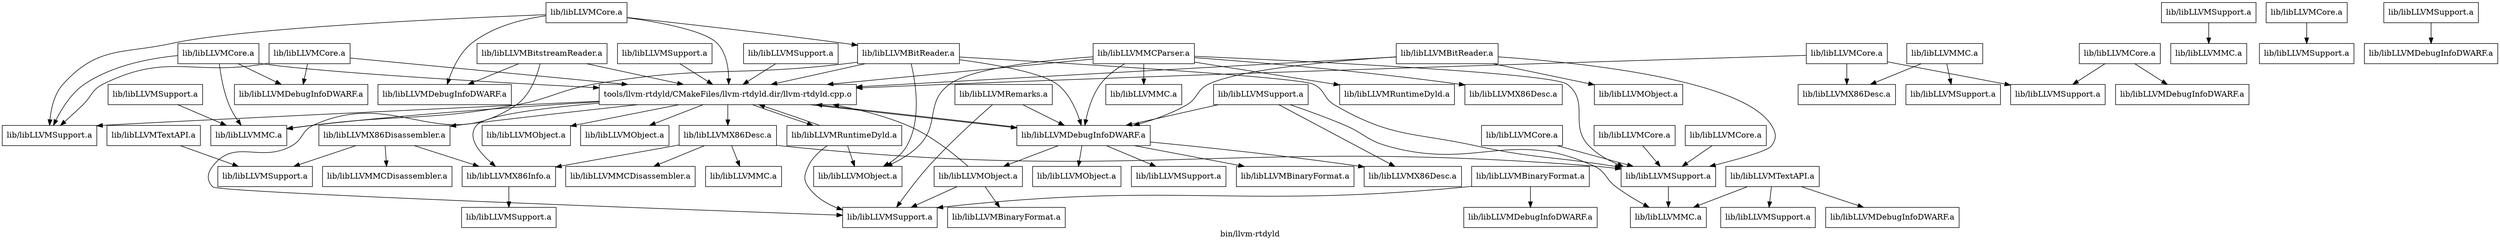 digraph "bin/llvm-rtdyld" {
	label="bin/llvm-rtdyld";

	Node0x55c3021fe918 [shape=record,shape=record,label="{tools/llvm-rtdyld/CMakeFiles/llvm-rtdyld.dir/llvm-rtdyld.cpp.o}"];
	Node0x55c3021fe918 -> Node0x55c3021fd120;
	Node0x55c3021fe918 -> Node0x55c302200d40;
	Node0x55c3021fe918 -> Node0x55c302201d18;
	Node0x55c3021fe918 -> Node0x55c302204b68;
	Node0x55c3021fe918 -> Node0x55c3022078e8;
	Node0x55c3021fe918 -> Node0x55c302206770;
	Node0x55c3021fe918 -> Node0x55c302201b10;
	Node0x55c3021fe918 -> Node0x55c3021feb20;
	Node0x55c3021fe918 -> Node0x55c3022017d0;
	Node0x55c3021fd120 [shape=record,shape=record,label="{lib/libLLVMX86Disassembler.a}"];
	Node0x55c3021fd120 -> Node0x55c302201d18;
	Node0x55c3021fd120 -> Node0x55c3021ff6e8;
	Node0x55c3021fd120 -> Node0x55c302200a00;
	Node0x55c302200d40 [shape=record,shape=record,label="{lib/libLLVMX86Desc.a}"];
	Node0x55c302200d40 -> Node0x55c302201d18;
	Node0x55c302200d40 -> Node0x55c302202330;
	Node0x55c302200d40 -> Node0x55c302202538;
	Node0x55c302200d40 -> Node0x55c3022013c0;
	Node0x55c302201d18 [shape=record,shape=record,label="{lib/libLLVMX86Info.a}"];
	Node0x55c302201d18 -> Node0x55c302203168;
	Node0x55c302204b68 [shape=record,shape=record,label="{lib/libLLVMDebugInfoDWARF.a}"];
	Node0x55c302204b68 -> Node0x55c3021fe918;
	Node0x55c302204b68 -> Node0x55c3021fc280;
	Node0x55c302204b68 -> Node0x55c302201e50;
	Node0x55c302204b68 -> Node0x55c302204278;
	Node0x55c302204b68 -> Node0x55c302204a98;
	Node0x55c302204b68 -> Node0x55c3021ffa90;
	Node0x55c3022078e8 [shape=record,shape=record,label="{lib/libLLVMObject.a}"];
	Node0x55c302206770 [shape=record,shape=record,label="{lib/libLLVMMC.a}"];
	Node0x55c302201b10 [shape=record,shape=record,label="{lib/libLLVMObject.a}"];
	Node0x55c3021feb20 [shape=record,shape=record,label="{lib/libLLVMRuntimeDyld.a}"];
	Node0x55c3021feb20 -> Node0x55c3021fe918;
	Node0x55c3021feb20 -> Node0x55c3021fcca8;
	Node0x55c3021feb20 -> Node0x55c302204550;
	Node0x55c3022017d0 [shape=record,shape=record,label="{lib/libLLVMSupport.a}"];
	Node0x55c3021ff6e8 [shape=record,shape=record,label="{lib/libLLVMSupport.a}"];
	Node0x55c302200a00 [shape=record,shape=record,label="{lib/libLLVMMCDisassembler.a}"];
	Node0x55c302202330 [shape=record,shape=record,label="{lib/libLLVMMC.a}"];
	Node0x55c302202538 [shape=record,shape=record,label="{lib/libLLVMSupport.a}"];
	Node0x55c302202538 -> Node0x55c3022077b0;
	Node0x55c3022013c0 [shape=record,shape=record,label="{lib/libLLVMMCDisassembler.a}"];
	Node0x55c302203168 [shape=record,shape=record,label="{lib/libLLVMSupport.a}"];
	Node0x55c3021fc280 [shape=record,shape=record,label="{lib/libLLVMX86Desc.a}"];
	Node0x55c302201e50 [shape=record,shape=record,label="{lib/libLLVMObject.a}"];
	Node0x55c302201e50 -> Node0x55c3021fe918;
	Node0x55c302201e50 -> Node0x55c302204550;
	Node0x55c302201e50 -> Node0x55c302200da8;
	Node0x55c302204278 [shape=record,shape=record,label="{lib/libLLVMObject.a}"];
	Node0x55c302204a98 [shape=record,shape=record,label="{lib/libLLVMSupport.a}"];
	Node0x55c3021ffa90 [shape=record,shape=record,label="{lib/libLLVMBinaryFormat.a}"];
	Node0x55c302205048 [shape=record,shape=record,label="{lib/libLLVMMC.a}"];
	Node0x55c302205048 -> Node0x55c3021fce48;
	Node0x55c302205048 -> Node0x55c302203b28;
	Node0x55c3021fce48 [shape=record,shape=record,label="{lib/libLLVMX86Desc.a}"];
	Node0x55c302203b28 [shape=record,shape=record,label="{lib/libLLVMSupport.a}"];
	Node0x55c302204550 [shape=record,shape=record,label="{lib/libLLVMSupport.a}"];
	Node0x55c302200da8 [shape=record,shape=record,label="{lib/libLLVMBinaryFormat.a}"];
	Node0x55c3021fcca8 [shape=record,shape=record,label="{lib/libLLVMObject.a}"];
	Node0x55c3022077b0 [shape=record,shape=record,label="{lib/libLLVMMC.a}"];
	Node0x55c302201c48 [shape=record,shape=record,label="{lib/libLLVMBitReader.a}"];
	Node0x55c302201c48 -> Node0x55c3021fe918;
	Node0x55c302201c48 -> Node0x55c302204b68;
	Node0x55c302201c48 -> Node0x55c302206770;
	Node0x55c302201c48 -> Node0x55c3021fcca8;
	Node0x55c302201c48 -> Node0x55c302202538;
	Node0x55c3021ff138 [shape=record,shape=record,label="{lib/libLLVMSupport.a}"];
	Node0x55c3021ff138 -> Node0x55c302206770;
	Node0x55c3022038b8 [shape=record,shape=record,label="{lib/libLLVMBitReader.a}"];
	Node0x55c3022038b8 -> Node0x55c3021fe918;
	Node0x55c3022038b8 -> Node0x55c302204b68;
	Node0x55c3022038b8 -> Node0x55c3022081d8;
	Node0x55c3022038b8 -> Node0x55c302202538;
	Node0x55c3022081d8 [shape=record,shape=record,label="{lib/libLLVMObject.a}"];
	Node0x55c302207e98 [shape=record,shape=record,label="{lib/libLLVMMCParser.a}"];
	Node0x55c302207e98 -> Node0x55c3021fe918;
	Node0x55c302207e98 -> Node0x55c3021ffaf8;
	Node0x55c302207e98 -> Node0x55c302204b68;
	Node0x55c302207e98 -> Node0x55c302205730;
	Node0x55c302207e98 -> Node0x55c3021fcca8;
	Node0x55c302207e98 -> Node0x55c3022061c0;
	Node0x55c302207e98 -> Node0x55c302202538;
	Node0x55c3021ffaf8 [shape=record,shape=record,label="{lib/libLLVMX86Desc.a}"];
	Node0x55c302205730 [shape=record,shape=record,label="{lib/libLLVMMC.a}"];
	Node0x55c3022061c0 [shape=record,shape=record,label="{lib/libLLVMRuntimeDyld.a}"];
	Node0x55c302207200 [shape=record,shape=record,label="{lib/libLLVMTextAPI.a}"];
	Node0x55c302207200 -> Node0x55c3021ff6e8;
	Node0x55c3021fdf58 [shape=record,shape=record,label="{lib/libLLVMSupport.a}"];
	Node0x55c3021fdf58 -> Node0x55c3021fc280;
	Node0x55c3021fdf58 -> Node0x55c302204b68;
	Node0x55c3021fdf58 -> Node0x55c3022077b0;
	Node0x55c3021fc830 [shape=record,shape=record,label="{lib/libLLVMTextAPI.a}"];
	Node0x55c3021fc830 -> Node0x55c302207bc0;
	Node0x55c3021fc830 -> Node0x55c3022077b0;
	Node0x55c3021fc830 -> Node0x55c3021fec58;
	Node0x55c302207bc0 [shape=record,shape=record,label="{lib/libLLVMDebugInfoDWARF.a}"];
	Node0x55c3021fec58 [shape=record,shape=record,label="{lib/libLLVMSupport.a}"];
	Node0x55c3021fdfc0 [shape=record,shape=record,label="{lib/libLLVMCore.a}"];
	Node0x55c3021fdfc0 -> Node0x55c3021fe918;
	Node0x55c3021fdfc0 -> Node0x55c3021fce48;
	Node0x55c3021fdfc0 -> Node0x55c302201288;
	Node0x55c302201288 [shape=record,shape=record,label="{lib/libLLVMSupport.a}"];
	Node0x55c3021fc078 [shape=record,shape=record,label="{lib/libLLVMSupport.a}"];
	Node0x55c3021fc078 -> Node0x55c302203a58;
	Node0x55c302203a58 [shape=record,shape=record,label="{lib/libLLVMMC.a}"];
	Node0x55c3021fcb08 [shape=record,shape=record,label="{lib/libLLVMCore.a}"];
	Node0x55c3021fcb08 -> Node0x55c302202538;
	Node0x55c3022086b8 [shape=record,shape=record,label="{lib/libLLVMCore.a}"];
	Node0x55c3022086b8 -> Node0x55c3021fed90;
	Node0x55c3021fed90 [shape=record,shape=record,label="{lib/libLLVMSupport.a}"];
	Node0x55c302201b78 [shape=record,shape=record,label="{lib/libLLVMCore.a}"];
	Node0x55c302201b78 -> Node0x55c302205868;
	Node0x55c302201b78 -> Node0x55c302201288;
	Node0x55c302205868 [shape=record,shape=record,label="{lib/libLLVMDebugInfoDWARF.a}"];
	Node0x55c302200ad0 [shape=record,shape=record,label="{lib/libLLVMCore.a}"];
	Node0x55c302200ad0 -> Node0x55c302202538;
	Node0x55c3021ffb60 [shape=record,shape=record,label="{lib/libLLVMSupport.a}"];
	Node0x55c3021ffb60 -> Node0x55c3021fe918;
	Node0x55c3021feb88 [shape=record,shape=record,label="{lib/libLLVMCore.a}"];
	Node0x55c3021feb88 -> Node0x55c3021fe918;
	Node0x55c3021feb88 -> Node0x55c302207950;
	Node0x55c3021feb88 -> Node0x55c3022017d0;
	Node0x55c3021feb88 -> Node0x55c302201c48;
	Node0x55c302207950 [shape=record,shape=record,label="{lib/libLLVMDebugInfoDWARF.a}"];
	Node0x55c3021fb9f8 [shape=record,shape=record,label="{lib/libLLVMSupport.a}"];
	Node0x55c3021fb9f8 -> Node0x55c3021fe918;
	Node0x55c3021fcb70 [shape=record,shape=record,label="{lib/libLLVMCore.a}"];
	Node0x55c3021fcb70 -> Node0x55c302202538;
	Node0x55c302206910 [shape=record,shape=record,label="{lib/libLLVMCore.a}"];
	Node0x55c302206910 -> Node0x55c3021fe918;
	Node0x55c302206910 -> Node0x55c302204418;
	Node0x55c302206910 -> Node0x55c302206770;
	Node0x55c302206910 -> Node0x55c3022017d0;
	Node0x55c302204418 [shape=record,shape=record,label="{lib/libLLVMDebugInfoDWARF.a}"];
	Node0x55c3022072d0 [shape=record,shape=record,label="{lib/libLLVMSupport.a}"];
	Node0x55c3022072d0 -> Node0x55c3022062f8;
	Node0x55c3022062f8 [shape=record,shape=record,label="{lib/libLLVMDebugInfoDWARF.a}"];
	Node0x55c3022058d0 [shape=record,shape=record,label="{lib/libLLVMCore.a}"];
	Node0x55c3022058d0 -> Node0x55c3021fe918;
	Node0x55c3022058d0 -> Node0x55c302204418;
	Node0x55c3022058d0 -> Node0x55c3022017d0;
	Node0x55c302200318 [shape=record,shape=record,label="{lib/libLLVMBinaryFormat.a}"];
	Node0x55c302200318 -> Node0x55c3021fbcd0;
	Node0x55c302200318 -> Node0x55c302204550;
	Node0x55c3021fbcd0 [shape=record,shape=record,label="{lib/libLLVMDebugInfoDWARF.a}"];
	Node0x55c3021fbf40 [shape=record,shape=record,label="{lib/libLLVMRemarks.a}"];
	Node0x55c3021fbf40 -> Node0x55c302204b68;
	Node0x55c3021fbf40 -> Node0x55c302204550;
	Node0x55c3022031d0 [shape=record,shape=record,label="{lib/libLLVMBitstreamReader.a}"];
	Node0x55c3022031d0 -> Node0x55c3021fe918;
	Node0x55c3022031d0 -> Node0x55c302207950;
	Node0x55c3022031d0 -> Node0x55c302204550;
}
